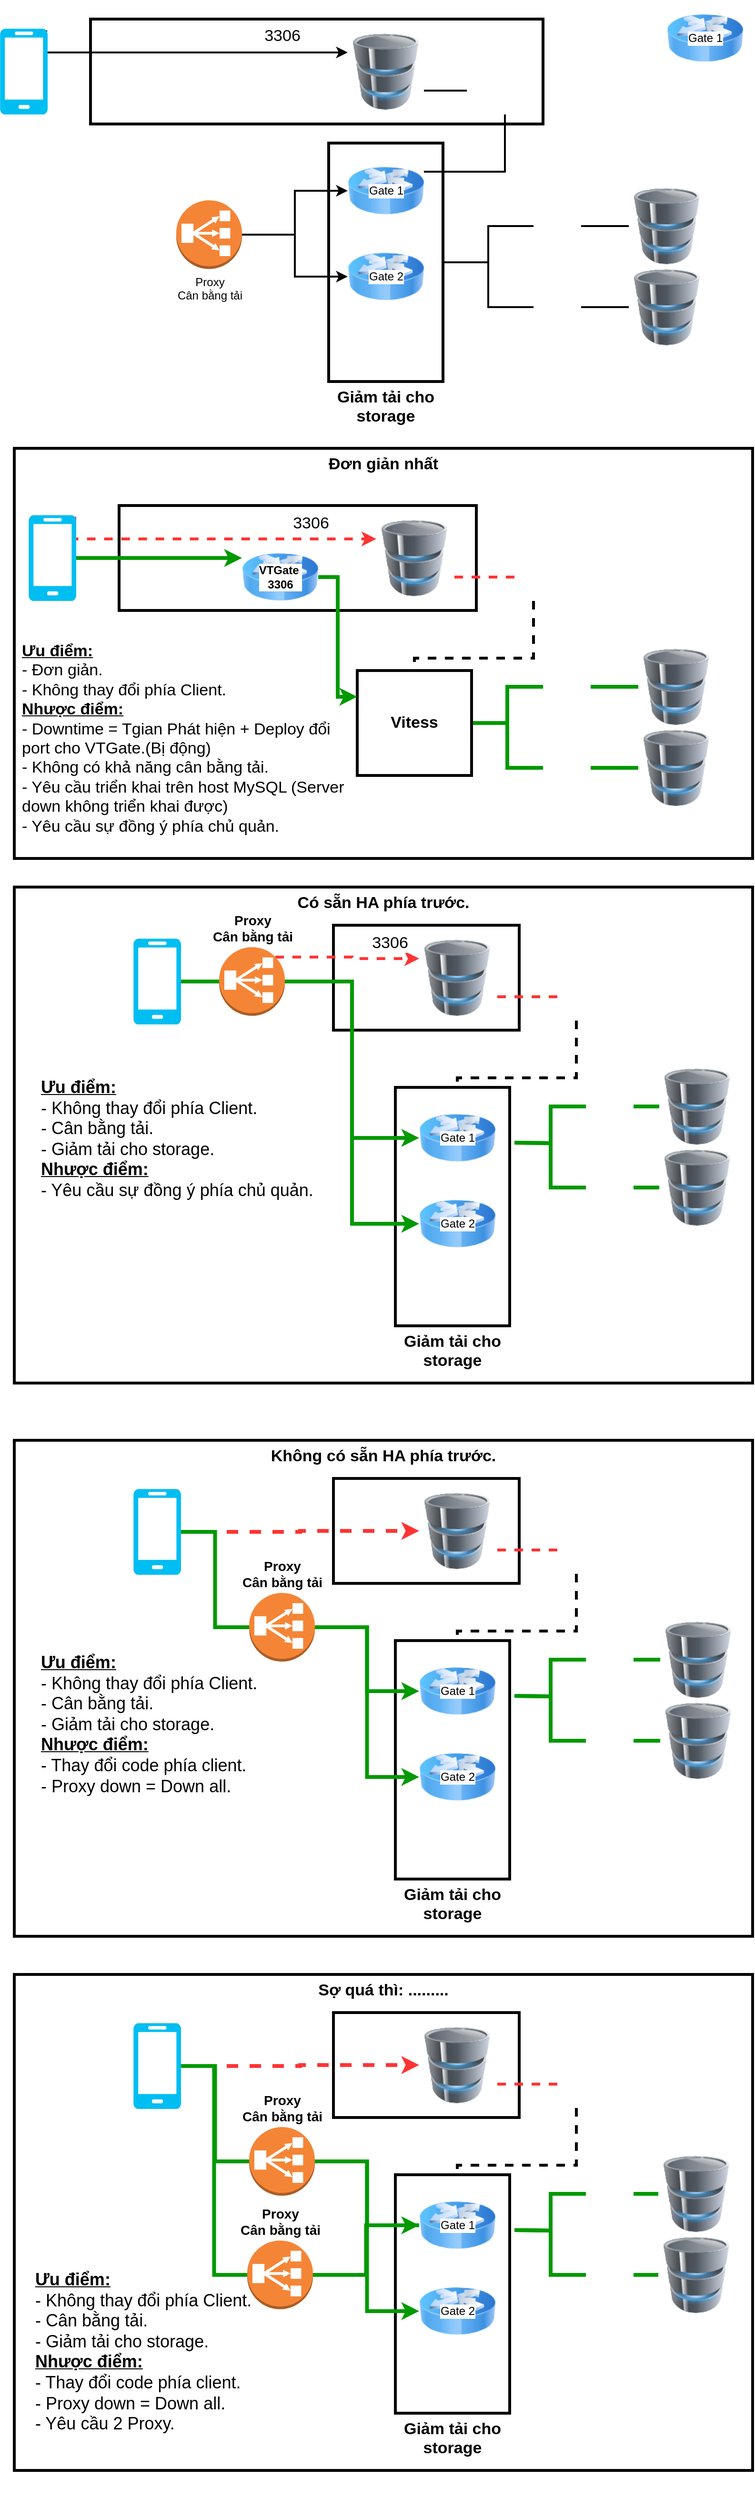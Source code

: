 <mxfile version="20.1.1" type="github">
  <diagram id="tpvBMUVeYkJdXAKDBtsC" name="Page-1">
    <mxGraphModel dx="2031" dy="1113" grid="1" gridSize="10" guides="1" tooltips="1" connect="1" arrows="1" fold="1" page="1" pageScale="1" pageWidth="850" pageHeight="1100" math="0" shadow="0">
      <root>
        <mxCell id="0" />
        <mxCell id="1" parent="0" />
        <mxCell id="9N-q147ZUJoEI5QJqwTF-1" value="&lt;b&gt;Có sẵn HA phía trước.&lt;/b&gt;" style="rounded=0;whiteSpace=wrap;html=1;fontSize=17;strokeWidth=3;verticalAlign=top;labelPosition=center;verticalLabelPosition=middle;align=center;" vertex="1" parent="1">
          <mxGeometry x="45" y="940" width="775" height="520" as="geometry" />
        </mxCell>
        <mxCell id="9N-q147ZUJoEI5QJqwTF-2" value="&lt;b&gt;&lt;font style=&quot;font-size: 17px;&quot;&gt;Giảm tải cho storage&lt;/font&gt;&lt;/b&gt;" style="rounded=0;whiteSpace=wrap;html=1;strokeWidth=3;labelPosition=center;verticalLabelPosition=bottom;align=center;verticalAlign=top;" vertex="1" parent="1">
          <mxGeometry x="445" y="1150" width="120" height="250" as="geometry" />
        </mxCell>
        <mxCell id="9N-q147ZUJoEI5QJqwTF-3" value="" style="rounded=0;whiteSpace=wrap;html=1;fontSize=17;strokeWidth=3;" vertex="1" parent="1">
          <mxGeometry x="125" y="30" width="475" height="110" as="geometry" />
        </mxCell>
        <mxCell id="9N-q147ZUJoEI5QJqwTF-4" style="edgeStyle=orthogonalEdgeStyle;rounded=0;orthogonalLoop=1;jettySize=auto;html=1;entryX=0;entryY=0.5;entryDx=0;entryDy=0;fontSize=17;endArrow=none;endFill=0;strokeWidth=2;" edge="1" parent="1" source="9N-q147ZUJoEI5QJqwTF-6" target="9N-q147ZUJoEI5QJqwTF-23">
          <mxGeometry relative="1" as="geometry" />
        </mxCell>
        <mxCell id="9N-q147ZUJoEI5QJqwTF-5" style="edgeStyle=orthogonalEdgeStyle;rounded=0;orthogonalLoop=1;jettySize=auto;html=1;entryX=0;entryY=0.5;entryDx=0;entryDy=0;fontSize=17;endArrow=none;endFill=0;strokeWidth=2;" edge="1" parent="1" source="9N-q147ZUJoEI5QJqwTF-6" target="9N-q147ZUJoEI5QJqwTF-26">
          <mxGeometry relative="1" as="geometry" />
        </mxCell>
        <mxCell id="9N-q147ZUJoEI5QJqwTF-6" value="&lt;b&gt;&lt;font style=&quot;font-size: 17px;&quot;&gt;Giảm tải cho storage&lt;/font&gt;&lt;/b&gt;" style="rounded=0;whiteSpace=wrap;html=1;strokeWidth=3;labelPosition=center;verticalLabelPosition=bottom;align=center;verticalAlign=top;" vertex="1" parent="1">
          <mxGeometry x="375" y="160" width="120" height="250" as="geometry" />
        </mxCell>
        <mxCell id="9N-q147ZUJoEI5QJqwTF-7" style="edgeStyle=orthogonalEdgeStyle;rounded=0;orthogonalLoop=1;jettySize=auto;html=1;entryX=0;entryY=0.25;entryDx=0;entryDy=0;fontSize=17;strokeWidth=2;exitX=0.97;exitY=0.02;exitDx=0;exitDy=0;exitPerimeter=0;" edge="1" parent="1" source="9N-q147ZUJoEI5QJqwTF-9" target="9N-q147ZUJoEI5QJqwTF-12">
          <mxGeometry relative="1" as="geometry">
            <Array as="points">
              <mxPoint x="79" y="65" />
            </Array>
          </mxGeometry>
        </mxCell>
        <mxCell id="9N-q147ZUJoEI5QJqwTF-8" value="3306" style="edgeLabel;html=1;align=center;verticalAlign=bottom;resizable=0;points=[];fontSize=17;" vertex="1" connectable="0" parent="9N-q147ZUJoEI5QJqwTF-7">
          <mxGeometry x="0.594" y="5" relative="1" as="geometry">
            <mxPoint as="offset" />
          </mxGeometry>
        </mxCell>
        <mxCell id="9N-q147ZUJoEI5QJqwTF-9" value="" style="verticalLabelPosition=bottom;html=1;verticalAlign=top;align=center;strokeColor=none;fillColor=#00BEF2;shape=mxgraph.azure.mobile;pointerEvents=1;" vertex="1" parent="1">
          <mxGeometry x="30" y="40" width="50" height="90" as="geometry" />
        </mxCell>
        <mxCell id="9N-q147ZUJoEI5QJqwTF-10" value="Gate 1" style="image;html=1;image=img/lib/clip_art/networking/Router_Icon_128x128.png;verticalAlign=middle;fontSize=12;labelPosition=center;verticalLabelPosition=middle;align=center;" vertex="1" parent="1">
          <mxGeometry x="395" y="170" width="80" height="80" as="geometry" />
        </mxCell>
        <mxCell id="9N-q147ZUJoEI5QJqwTF-11" value="Gate 2" style="image;html=1;image=img/lib/clip_art/networking/Router_Icon_128x128.png;labelPosition=center;verticalLabelPosition=middle;align=center;verticalAlign=middle;" vertex="1" parent="1">
          <mxGeometry x="395" y="260" width="80" height="80" as="geometry" />
        </mxCell>
        <mxCell id="9N-q147ZUJoEI5QJqwTF-12" value="" style="image;html=1;image=img/lib/clip_art/computers/Database_128x128.png;strokeWidth=3;" vertex="1" parent="1">
          <mxGeometry x="395" y="45" width="80" height="80" as="geometry" />
        </mxCell>
        <mxCell id="9N-q147ZUJoEI5QJqwTF-13" value="" style="shape=image;html=1;verticalAlign=top;verticalLabelPosition=bottom;labelBackgroundColor=#ffffff;imageAspect=0;aspect=fixed;image=https://cdn3.iconfinder.com/data/icons/arrows-397/48/arrow_infinity-128.png;strokeWidth=3;" vertex="1" parent="1">
          <mxGeometry x="405" y="340" width="60" height="60" as="geometry" />
        </mxCell>
        <mxCell id="9N-q147ZUJoEI5QJqwTF-14" style="edgeStyle=orthogonalEdgeStyle;rounded=0;orthogonalLoop=1;jettySize=auto;html=1;entryX=0;entryY=0.5;entryDx=0;entryDy=0;fontSize=17;strokeWidth=2;" edge="1" parent="1" source="9N-q147ZUJoEI5QJqwTF-16" target="9N-q147ZUJoEI5QJqwTF-10">
          <mxGeometry relative="1" as="geometry" />
        </mxCell>
        <mxCell id="9N-q147ZUJoEI5QJqwTF-15" style="edgeStyle=orthogonalEdgeStyle;rounded=0;orthogonalLoop=1;jettySize=auto;html=1;entryX=0;entryY=0.5;entryDx=0;entryDy=0;fontSize=17;strokeWidth=2;" edge="1" parent="1" source="9N-q147ZUJoEI5QJqwTF-16" target="9N-q147ZUJoEI5QJqwTF-11">
          <mxGeometry relative="1" as="geometry" />
        </mxCell>
        <mxCell id="9N-q147ZUJoEI5QJqwTF-16" value="Proxy &lt;br&gt;Cân bằng tải" style="outlineConnect=0;dashed=0;verticalLabelPosition=bottom;verticalAlign=top;align=center;html=1;shape=mxgraph.aws3.classic_load_balancer;fillColor=#F58536;gradientColor=none;strokeWidth=3;" vertex="1" parent="1">
          <mxGeometry x="215" y="220" width="69" height="72" as="geometry" />
        </mxCell>
        <mxCell id="9N-q147ZUJoEI5QJqwTF-17" style="edgeStyle=orthogonalEdgeStyle;rounded=0;orthogonalLoop=1;jettySize=auto;html=1;entryX=1;entryY=0.75;entryDx=0;entryDy=0;fontSize=17;endArrow=none;endFill=0;strokeWidth=2;" edge="1" parent="1" source="9N-q147ZUJoEI5QJqwTF-19" target="9N-q147ZUJoEI5QJqwTF-12">
          <mxGeometry relative="1" as="geometry" />
        </mxCell>
        <mxCell id="9N-q147ZUJoEI5QJqwTF-18" style="edgeStyle=orthogonalEdgeStyle;rounded=0;orthogonalLoop=1;jettySize=auto;html=1;entryX=1;entryY=0.25;entryDx=0;entryDy=0;fontSize=17;endArrow=none;endFill=0;strokeWidth=2;" edge="1" parent="1" source="9N-q147ZUJoEI5QJqwTF-19" target="9N-q147ZUJoEI5QJqwTF-10">
          <mxGeometry relative="1" as="geometry">
            <Array as="points">
              <mxPoint x="560" y="190" />
            </Array>
          </mxGeometry>
        </mxCell>
        <mxCell id="9N-q147ZUJoEI5QJqwTF-19" value="" style="shape=image;html=1;verticalAlign=top;verticalLabelPosition=bottom;labelBackgroundColor=#ffffff;imageAspect=0;aspect=fixed;image=https://cdn4.iconfinder.com/data/icons/medic-two-tone/32/Pill_2-128.png;fontSize=17;strokeWidth=3;" vertex="1" parent="1">
          <mxGeometry x="520" y="80" width="50" height="50" as="geometry" />
        </mxCell>
        <mxCell id="9N-q147ZUJoEI5QJqwTF-20" value="Gate 1" style="image;html=1;image=img/lib/clip_art/networking/Router_Icon_128x128.png;verticalAlign=middle;fontSize=12;labelPosition=center;verticalLabelPosition=middle;align=center;" vertex="1" parent="1">
          <mxGeometry x="730" y="10" width="80" height="80" as="geometry" />
        </mxCell>
        <mxCell id="9N-q147ZUJoEI5QJqwTF-21" value="" style="image;html=1;image=img/lib/clip_art/computers/Database_128x128.png;strokeWidth=3;" vertex="1" parent="1">
          <mxGeometry x="690" y="207" width="80" height="80" as="geometry" />
        </mxCell>
        <mxCell id="9N-q147ZUJoEI5QJqwTF-22" style="edgeStyle=orthogonalEdgeStyle;rounded=0;orthogonalLoop=1;jettySize=auto;html=1;entryX=0;entryY=0.5;entryDx=0;entryDy=0;fontSize=17;endArrow=none;endFill=0;strokeWidth=2;" edge="1" parent="1" source="9N-q147ZUJoEI5QJqwTF-23" target="9N-q147ZUJoEI5QJqwTF-21">
          <mxGeometry relative="1" as="geometry" />
        </mxCell>
        <mxCell id="9N-q147ZUJoEI5QJqwTF-23" value="" style="shape=image;html=1;verticalAlign=top;verticalLabelPosition=bottom;labelBackgroundColor=#ffffff;imageAspect=0;aspect=fixed;image=https://cdn4.iconfinder.com/data/icons/medic-two-tone/32/Pill_2-128.png;fontSize=17;strokeWidth=3;" vertex="1" parent="1">
          <mxGeometry x="590" y="222" width="50" height="50" as="geometry" />
        </mxCell>
        <mxCell id="9N-q147ZUJoEI5QJqwTF-24" value="" style="image;html=1;image=img/lib/clip_art/computers/Database_128x128.png;strokeWidth=3;" vertex="1" parent="1">
          <mxGeometry x="690" y="292" width="80" height="80" as="geometry" />
        </mxCell>
        <mxCell id="9N-q147ZUJoEI5QJqwTF-25" style="edgeStyle=orthogonalEdgeStyle;rounded=0;orthogonalLoop=1;jettySize=auto;html=1;entryX=0;entryY=0.5;entryDx=0;entryDy=0;fontSize=17;endArrow=none;endFill=0;strokeWidth=2;" edge="1" parent="1" source="9N-q147ZUJoEI5QJqwTF-26" target="9N-q147ZUJoEI5QJqwTF-24">
          <mxGeometry relative="1" as="geometry" />
        </mxCell>
        <mxCell id="9N-q147ZUJoEI5QJqwTF-26" value="" style="shape=image;html=1;verticalAlign=top;verticalLabelPosition=bottom;labelBackgroundColor=#ffffff;imageAspect=0;aspect=fixed;image=https://cdn4.iconfinder.com/data/icons/medic-two-tone/32/Pill_2-128.png;fontSize=17;strokeWidth=3;" vertex="1" parent="1">
          <mxGeometry x="590" y="307" width="50" height="50" as="geometry" />
        </mxCell>
        <mxCell id="9N-q147ZUJoEI5QJqwTF-27" value="&lt;b&gt;Đơn giản nhất&lt;/b&gt;" style="rounded=0;whiteSpace=wrap;html=1;fontSize=17;strokeWidth=3;verticalAlign=top;labelPosition=center;verticalLabelPosition=middle;align=center;" vertex="1" parent="1">
          <mxGeometry x="45" y="480" width="775" height="430" as="geometry" />
        </mxCell>
        <mxCell id="9N-q147ZUJoEI5QJqwTF-28" value="" style="rounded=0;whiteSpace=wrap;html=1;fontSize=17;strokeWidth=3;" vertex="1" parent="1">
          <mxGeometry x="155" y="540" width="375" height="110" as="geometry" />
        </mxCell>
        <mxCell id="9N-q147ZUJoEI5QJqwTF-29" style="edgeStyle=orthogonalEdgeStyle;rounded=0;orthogonalLoop=1;jettySize=auto;html=1;entryX=0;entryY=0.5;entryDx=0;entryDy=0;fontSize=17;endArrow=none;endFill=0;strokeWidth=4;strokeColor=#009900;" edge="1" parent="1" source="9N-q147ZUJoEI5QJqwTF-31" target="9N-q147ZUJoEI5QJqwTF-44">
          <mxGeometry relative="1" as="geometry" />
        </mxCell>
        <mxCell id="9N-q147ZUJoEI5QJqwTF-30" style="edgeStyle=orthogonalEdgeStyle;rounded=0;orthogonalLoop=1;jettySize=auto;html=1;entryX=0;entryY=0.5;entryDx=0;entryDy=0;fontSize=17;endArrow=none;endFill=0;strokeWidth=4;strokeColor=#009900;" edge="1" parent="1" source="9N-q147ZUJoEI5QJqwTF-31" target="9N-q147ZUJoEI5QJqwTF-47">
          <mxGeometry relative="1" as="geometry" />
        </mxCell>
        <mxCell id="9N-q147ZUJoEI5QJqwTF-31" value="&lt;b&gt;&lt;font style=&quot;font-size: 17px;&quot;&gt;Vitess&lt;/font&gt;&lt;/b&gt;" style="rounded=0;whiteSpace=wrap;html=1;strokeWidth=3;labelPosition=center;verticalLabelPosition=middle;align=center;verticalAlign=middle;" vertex="1" parent="1">
          <mxGeometry x="405" y="713" width="120" height="110" as="geometry" />
        </mxCell>
        <mxCell id="9N-q147ZUJoEI5QJqwTF-32" style="edgeStyle=orthogonalEdgeStyle;rounded=0;orthogonalLoop=1;jettySize=auto;html=1;entryX=0;entryY=0.25;entryDx=0;entryDy=0;fontSize=17;strokeWidth=3;exitX=0.97;exitY=0.02;exitDx=0;exitDy=0;exitPerimeter=0;strokeColor=#FF3333;dashed=1;" edge="1" parent="1" source="9N-q147ZUJoEI5QJqwTF-35" target="9N-q147ZUJoEI5QJqwTF-36">
          <mxGeometry relative="1" as="geometry">
            <Array as="points">
              <mxPoint x="109" y="575" />
            </Array>
          </mxGeometry>
        </mxCell>
        <mxCell id="9N-q147ZUJoEI5QJqwTF-33" value="3306" style="edgeLabel;html=1;align=center;verticalAlign=bottom;resizable=0;points=[];fontSize=17;" vertex="1" connectable="0" parent="9N-q147ZUJoEI5QJqwTF-32">
          <mxGeometry x="0.594" y="5" relative="1" as="geometry">
            <mxPoint as="offset" />
          </mxGeometry>
        </mxCell>
        <mxCell id="9N-q147ZUJoEI5QJqwTF-34" style="edgeStyle=orthogonalEdgeStyle;rounded=0;orthogonalLoop=1;jettySize=auto;html=1;entryX=0;entryY=0.25;entryDx=0;entryDy=0;fontSize=17;fontColor=#000000;endArrow=classic;endFill=1;strokeColor=#009900;strokeWidth=4;" edge="1" parent="1" source="9N-q147ZUJoEI5QJqwTF-35" target="9N-q147ZUJoEI5QJqwTF-41">
          <mxGeometry relative="1" as="geometry" />
        </mxCell>
        <mxCell id="9N-q147ZUJoEI5QJqwTF-35" value="" style="verticalLabelPosition=bottom;html=1;verticalAlign=top;align=center;strokeColor=none;fillColor=#00BEF2;shape=mxgraph.azure.mobile;pointerEvents=1;" vertex="1" parent="1">
          <mxGeometry x="60" y="550" width="50" height="90" as="geometry" />
        </mxCell>
        <mxCell id="9N-q147ZUJoEI5QJqwTF-36" value="" style="image;html=1;image=img/lib/clip_art/computers/Database_128x128.png;strokeWidth=3;" vertex="1" parent="1">
          <mxGeometry x="425" y="555" width="80" height="80" as="geometry" />
        </mxCell>
        <mxCell id="9N-q147ZUJoEI5QJqwTF-37" style="edgeStyle=orthogonalEdgeStyle;rounded=0;orthogonalLoop=1;jettySize=auto;html=1;entryX=1;entryY=0.75;entryDx=0;entryDy=0;fontSize=17;endArrow=none;endFill=0;strokeWidth=3;strokeColor=#FF3333;dashed=1;" edge="1" parent="1" source="9N-q147ZUJoEI5QJqwTF-39" target="9N-q147ZUJoEI5QJqwTF-36">
          <mxGeometry relative="1" as="geometry" />
        </mxCell>
        <mxCell id="9N-q147ZUJoEI5QJqwTF-38" style="edgeStyle=orthogonalEdgeStyle;rounded=0;orthogonalLoop=1;jettySize=auto;html=1;entryX=0.5;entryY=0;entryDx=0;entryDy=0;fontSize=17;endArrow=none;endFill=0;strokeWidth=3;dashed=1;" edge="1" parent="1" source="9N-q147ZUJoEI5QJqwTF-39" target="9N-q147ZUJoEI5QJqwTF-31">
          <mxGeometry relative="1" as="geometry">
            <Array as="points">
              <mxPoint x="590" y="700" />
              <mxPoint x="465" y="700" />
            </Array>
            <mxPoint x="505" y="700" as="targetPoint" />
          </mxGeometry>
        </mxCell>
        <mxCell id="9N-q147ZUJoEI5QJqwTF-39" value="" style="shape=image;html=1;verticalAlign=top;verticalLabelPosition=bottom;labelBackgroundColor=#ffffff;imageAspect=0;aspect=fixed;image=https://cdn4.iconfinder.com/data/icons/medic-two-tone/32/Pill_2-128.png;fontSize=17;strokeWidth=3;" vertex="1" parent="1">
          <mxGeometry x="570" y="590" width="50" height="50" as="geometry" />
        </mxCell>
        <mxCell id="9N-q147ZUJoEI5QJqwTF-40" style="edgeStyle=orthogonalEdgeStyle;rounded=0;orthogonalLoop=1;jettySize=auto;html=1;entryX=0;entryY=0.25;entryDx=0;entryDy=0;fontSize=17;endArrow=classic;endFill=1;strokeColor=#009900;strokeWidth=4;fontColor=#000000;" edge="1" parent="1" source="9N-q147ZUJoEI5QJqwTF-41" target="9N-q147ZUJoEI5QJqwTF-31">
          <mxGeometry relative="1" as="geometry" />
        </mxCell>
        <mxCell id="9N-q147ZUJoEI5QJqwTF-41" value="VTGate&amp;nbsp;&lt;br&gt;3306" style="image;html=1;image=img/lib/clip_art/networking/Router_Icon_128x128.png;verticalAlign=middle;fontSize=12;labelPosition=center;verticalLabelPosition=middle;align=center;fontStyle=1" vertex="1" parent="1">
          <mxGeometry x="284" y="575" width="80" height="80" as="geometry" />
        </mxCell>
        <mxCell id="9N-q147ZUJoEI5QJqwTF-42" value="" style="image;html=1;image=img/lib/clip_art/computers/Database_128x128.png;strokeWidth=3;" vertex="1" parent="1">
          <mxGeometry x="700" y="690" width="80" height="80" as="geometry" />
        </mxCell>
        <mxCell id="9N-q147ZUJoEI5QJqwTF-43" style="edgeStyle=orthogonalEdgeStyle;rounded=0;orthogonalLoop=1;jettySize=auto;html=1;entryX=0;entryY=0.5;entryDx=0;entryDy=0;fontSize=17;endArrow=none;endFill=0;strokeWidth=4;strokeColor=#009900;" edge="1" parent="1" source="9N-q147ZUJoEI5QJqwTF-44" target="9N-q147ZUJoEI5QJqwTF-42">
          <mxGeometry relative="1" as="geometry" />
        </mxCell>
        <mxCell id="9N-q147ZUJoEI5QJqwTF-44" value="" style="shape=image;html=1;verticalAlign=top;verticalLabelPosition=bottom;labelBackgroundColor=#ffffff;imageAspect=0;aspect=fixed;image=https://cdn4.iconfinder.com/data/icons/medic-two-tone/32/Pill_2-128.png;fontSize=17;strokeWidth=3;" vertex="1" parent="1">
          <mxGeometry x="600" y="705" width="50" height="50" as="geometry" />
        </mxCell>
        <mxCell id="9N-q147ZUJoEI5QJqwTF-45" value="" style="image;html=1;image=img/lib/clip_art/computers/Database_128x128.png;strokeWidth=3;" vertex="1" parent="1">
          <mxGeometry x="700" y="775" width="80" height="80" as="geometry" />
        </mxCell>
        <mxCell id="9N-q147ZUJoEI5QJqwTF-46" style="edgeStyle=orthogonalEdgeStyle;rounded=0;orthogonalLoop=1;jettySize=auto;html=1;entryX=0;entryY=0.5;entryDx=0;entryDy=0;fontSize=17;endArrow=none;endFill=0;strokeWidth=4;strokeColor=#009900;" edge="1" parent="1" source="9N-q147ZUJoEI5QJqwTF-47" target="9N-q147ZUJoEI5QJqwTF-45">
          <mxGeometry relative="1" as="geometry" />
        </mxCell>
        <mxCell id="9N-q147ZUJoEI5QJqwTF-47" value="" style="shape=image;html=1;verticalAlign=top;verticalLabelPosition=bottom;labelBackgroundColor=#ffffff;imageAspect=0;aspect=fixed;image=https://cdn4.iconfinder.com/data/icons/medic-two-tone/32/Pill_2-128.png;fontSize=17;strokeWidth=3;" vertex="1" parent="1">
          <mxGeometry x="600" y="790" width="50" height="50" as="geometry" />
        </mxCell>
        <mxCell id="9N-q147ZUJoEI5QJqwTF-48" value="&lt;font style=&quot;font-size: 17px; line-height: 1;&quot;&gt;&lt;b style=&quot;font-size: 17px;&quot;&gt;&lt;u style=&quot;font-size: 17px;&quot;&gt;Ưu điểm:&lt;/u&gt;&lt;/b&gt;&lt;br style=&quot;font-size: 17px;&quot;&gt;- Đơn giản.&lt;br style=&quot;font-size: 17px;&quot;&gt;- Không thay đổi phía Client.&lt;br style=&quot;font-size: 17px;&quot;&gt;&lt;b style=&quot;font-size: 17px;&quot;&gt;&lt;u style=&quot;font-size: 17px;&quot;&gt;Nhược điểm:&lt;/u&gt;&lt;/b&gt;&lt;br style=&quot;font-size: 17px;&quot;&gt;- Downtime = Tgian Phát hiện + Deploy đổi port cho VTGate.(Bị động)&lt;br style=&quot;font-size: 17px;&quot;&gt;- Không có khả năng cân bằng tải.&lt;br style=&quot;font-size: 17px;&quot;&gt;- Yêu cầu triển khai trên host MySQL (Server down không triển khai được)&amp;nbsp;&lt;br style=&quot;font-size: 17px;&quot;&gt;- Yêu cầu sự đồng ý phía chủ quản.&lt;br style=&quot;font-size: 17px;&quot;&gt;&lt;/font&gt;" style="text;html=1;strokeColor=none;fillColor=none;align=left;verticalAlign=top;whiteSpace=wrap;rounded=0;fontSize=17;fontColor=#000000;labelPosition=center;verticalLabelPosition=middle;" vertex="1" parent="1">
          <mxGeometry x="51" y="676" width="349" height="220" as="geometry" />
        </mxCell>
        <mxCell id="9N-q147ZUJoEI5QJqwTF-49" value="" style="rounded=0;whiteSpace=wrap;html=1;fontSize=17;strokeWidth=3;" vertex="1" parent="1">
          <mxGeometry x="380" y="980" width="195" height="110" as="geometry" />
        </mxCell>
        <mxCell id="9N-q147ZUJoEI5QJqwTF-50" style="edgeStyle=orthogonalEdgeStyle;rounded=0;orthogonalLoop=1;jettySize=auto;html=1;entryX=0;entryY=0.5;entryDx=0;entryDy=0;fontSize=17;endArrow=none;endFill=0;strokeWidth=4;strokeColor=#009900;" edge="1" parent="1" target="9N-q147ZUJoEI5QJqwTF-61">
          <mxGeometry relative="1" as="geometry">
            <mxPoint x="570" y="1208.0" as="sourcePoint" />
          </mxGeometry>
        </mxCell>
        <mxCell id="9N-q147ZUJoEI5QJqwTF-51" style="edgeStyle=orthogonalEdgeStyle;rounded=0;orthogonalLoop=1;jettySize=auto;html=1;entryX=0;entryY=0.5;entryDx=0;entryDy=0;fontSize=17;endArrow=none;endFill=0;strokeWidth=4;strokeColor=#009900;" edge="1" parent="1" target="9N-q147ZUJoEI5QJqwTF-64">
          <mxGeometry relative="1" as="geometry">
            <mxPoint x="570" y="1208.0" as="sourcePoint" />
          </mxGeometry>
        </mxCell>
        <mxCell id="9N-q147ZUJoEI5QJqwTF-52" style="edgeStyle=orthogonalEdgeStyle;rounded=0;orthogonalLoop=1;jettySize=auto;html=1;entryX=0;entryY=0.25;entryDx=0;entryDy=0;fontSize=17;strokeWidth=3;exitX=0.855;exitY=0.145;exitDx=0;exitDy=0;exitPerimeter=0;strokeColor=#FF3333;dashed=1;" edge="1" parent="1" source="9N-q147ZUJoEI5QJqwTF-68" target="9N-q147ZUJoEI5QJqwTF-55">
          <mxGeometry relative="1" as="geometry" />
        </mxCell>
        <mxCell id="9N-q147ZUJoEI5QJqwTF-53" value="3306" style="edgeLabel;html=1;align=center;verticalAlign=bottom;resizable=0;points=[];fontSize=17;" vertex="1" connectable="0" parent="9N-q147ZUJoEI5QJqwTF-52">
          <mxGeometry x="0.594" y="5" relative="1" as="geometry">
            <mxPoint as="offset" />
          </mxGeometry>
        </mxCell>
        <mxCell id="9N-q147ZUJoEI5QJqwTF-54" value="" style="verticalLabelPosition=bottom;html=1;verticalAlign=top;align=center;strokeColor=none;fillColor=#00BEF2;shape=mxgraph.azure.mobile;pointerEvents=1;" vertex="1" parent="1">
          <mxGeometry x="170" y="994" width="50" height="90" as="geometry" />
        </mxCell>
        <mxCell id="9N-q147ZUJoEI5QJqwTF-55" value="" style="image;html=1;image=img/lib/clip_art/computers/Database_128x128.png;strokeWidth=3;" vertex="1" parent="1">
          <mxGeometry x="470" y="995" width="80" height="80" as="geometry" />
        </mxCell>
        <mxCell id="9N-q147ZUJoEI5QJqwTF-56" style="edgeStyle=orthogonalEdgeStyle;rounded=0;orthogonalLoop=1;jettySize=auto;html=1;entryX=1;entryY=0.75;entryDx=0;entryDy=0;fontSize=17;endArrow=none;endFill=0;strokeWidth=3;strokeColor=#FF3333;dashed=1;" edge="1" parent="1" source="9N-q147ZUJoEI5QJqwTF-58" target="9N-q147ZUJoEI5QJqwTF-55">
          <mxGeometry relative="1" as="geometry" />
        </mxCell>
        <mxCell id="9N-q147ZUJoEI5QJqwTF-57" style="edgeStyle=orthogonalEdgeStyle;rounded=0;orthogonalLoop=1;jettySize=auto;html=1;entryX=0.5;entryY=0;entryDx=0;entryDy=0;fontSize=17;endArrow=none;endFill=0;strokeWidth=3;dashed=1;" edge="1" parent="1" source="9N-q147ZUJoEI5QJqwTF-58">
          <mxGeometry relative="1" as="geometry">
            <Array as="points">
              <mxPoint x="635" y="1140" />
              <mxPoint x="510" y="1140" />
            </Array>
            <mxPoint x="510" y="1153" as="targetPoint" />
          </mxGeometry>
        </mxCell>
        <mxCell id="9N-q147ZUJoEI5QJqwTF-58" value="" style="shape=image;html=1;verticalAlign=top;verticalLabelPosition=bottom;labelBackgroundColor=#ffffff;imageAspect=0;aspect=fixed;image=https://cdn4.iconfinder.com/data/icons/medic-two-tone/32/Pill_2-128.png;fontSize=17;strokeWidth=3;" vertex="1" parent="1">
          <mxGeometry x="615" y="1030" width="50" height="50" as="geometry" />
        </mxCell>
        <mxCell id="9N-q147ZUJoEI5QJqwTF-59" value="" style="image;html=1;image=img/lib/clip_art/computers/Database_128x128.png;strokeWidth=3;" vertex="1" parent="1">
          <mxGeometry x="722" y="1130" width="80" height="80" as="geometry" />
        </mxCell>
        <mxCell id="9N-q147ZUJoEI5QJqwTF-60" style="edgeStyle=orthogonalEdgeStyle;rounded=0;orthogonalLoop=1;jettySize=auto;html=1;entryX=0;entryY=0.5;entryDx=0;entryDy=0;fontSize=17;endArrow=none;endFill=0;strokeWidth=4;strokeColor=#009900;" edge="1" parent="1" source="9N-q147ZUJoEI5QJqwTF-61" target="9N-q147ZUJoEI5QJqwTF-59">
          <mxGeometry relative="1" as="geometry" />
        </mxCell>
        <mxCell id="9N-q147ZUJoEI5QJqwTF-61" value="" style="shape=image;html=1;verticalAlign=top;verticalLabelPosition=bottom;labelBackgroundColor=#ffffff;imageAspect=0;aspect=fixed;image=https://cdn4.iconfinder.com/data/icons/medic-two-tone/32/Pill_2-128.png;fontSize=17;strokeWidth=3;" vertex="1" parent="1">
          <mxGeometry x="645" y="1145" width="50" height="50" as="geometry" />
        </mxCell>
        <mxCell id="9N-q147ZUJoEI5QJqwTF-62" value="" style="image;html=1;image=img/lib/clip_art/computers/Database_128x128.png;strokeWidth=3;" vertex="1" parent="1">
          <mxGeometry x="722" y="1215" width="80" height="80" as="geometry" />
        </mxCell>
        <mxCell id="9N-q147ZUJoEI5QJqwTF-63" style="edgeStyle=orthogonalEdgeStyle;rounded=0;orthogonalLoop=1;jettySize=auto;html=1;entryX=0;entryY=0.5;entryDx=0;entryDy=0;fontSize=17;endArrow=none;endFill=0;strokeWidth=4;strokeColor=#009900;" edge="1" parent="1" source="9N-q147ZUJoEI5QJqwTF-64" target="9N-q147ZUJoEI5QJqwTF-62">
          <mxGeometry relative="1" as="geometry" />
        </mxCell>
        <mxCell id="9N-q147ZUJoEI5QJqwTF-64" value="" style="shape=image;html=1;verticalAlign=top;verticalLabelPosition=bottom;labelBackgroundColor=#ffffff;imageAspect=0;aspect=fixed;image=https://cdn4.iconfinder.com/data/icons/medic-two-tone/32/Pill_2-128.png;fontSize=17;strokeWidth=3;" vertex="1" parent="1">
          <mxGeometry x="645" y="1230" width="50" height="50" as="geometry" />
        </mxCell>
        <mxCell id="9N-q147ZUJoEI5QJqwTF-65" value="&lt;font style=&quot;font-size: 18px; line-height: 1;&quot;&gt;&lt;b style=&quot;font-size: 18px;&quot;&gt;&lt;u style=&quot;font-size: 18px;&quot;&gt;Ưu điểm:&lt;/u&gt;&lt;/b&gt;&lt;br style=&quot;font-size: 18px;&quot;&gt;- Không thay đổi phía Client.&lt;br style=&quot;font-size: 18px;&quot;&gt;- Cân bằng tải.&lt;br style=&quot;font-size: 18px;&quot;&gt;- Giảm tải cho storage.&lt;br style=&quot;font-size: 18px;&quot;&gt;&lt;b style=&quot;font-size: 18px;&quot;&gt;&lt;u style=&quot;font-size: 18px;&quot;&gt;Nhược điểm:&lt;/u&gt;&lt;/b&gt;&lt;br style=&quot;font-size: 18px;&quot;&gt;- Yêu cầu sự đồng ý phía chủ quản.&lt;br style=&quot;font-size: 18px;&quot;&gt;&lt;/font&gt;" style="text;html=1;strokeColor=none;fillColor=none;align=left;verticalAlign=top;whiteSpace=wrap;rounded=0;fontSize=18;fontColor=#000000;labelPosition=center;verticalLabelPosition=middle;" vertex="1" parent="1">
          <mxGeometry x="70.5" y="1133" width="310" height="247" as="geometry" />
        </mxCell>
        <mxCell id="9N-q147ZUJoEI5QJqwTF-66" style="edgeStyle=orthogonalEdgeStyle;rounded=0;orthogonalLoop=1;jettySize=auto;html=1;entryX=0;entryY=0.5;entryDx=0;entryDy=0;fontSize=14;fontColor=#000000;endArrow=classic;endFill=1;strokeColor=#009900;strokeWidth=4;" edge="1" parent="1" source="9N-q147ZUJoEI5QJqwTF-68" target="9N-q147ZUJoEI5QJqwTF-71">
          <mxGeometry relative="1" as="geometry" />
        </mxCell>
        <mxCell id="9N-q147ZUJoEI5QJqwTF-67" style="edgeStyle=orthogonalEdgeStyle;rounded=0;orthogonalLoop=1;jettySize=auto;html=1;entryX=0;entryY=0.5;entryDx=0;entryDy=0;fontSize=14;fontColor=#000000;endArrow=classic;endFill=1;strokeColor=#009900;strokeWidth=4;" edge="1" parent="1" source="9N-q147ZUJoEI5QJqwTF-68" target="9N-q147ZUJoEI5QJqwTF-70">
          <mxGeometry relative="1" as="geometry" />
        </mxCell>
        <mxCell id="9N-q147ZUJoEI5QJqwTF-68" value="&lt;b style=&quot;font-size: 14px;&quot;&gt;Proxy &lt;br&gt;Cân bằng tải&lt;/b&gt;" style="outlineConnect=0;dashed=0;verticalLabelPosition=top;verticalAlign=bottom;align=center;html=1;shape=mxgraph.aws3.classic_load_balancer;fillColor=#F58536;gradientColor=none;strokeWidth=3;labelPosition=center;" vertex="1" parent="1">
          <mxGeometry x="260" y="1003" width="69" height="72" as="geometry" />
        </mxCell>
        <mxCell id="9N-q147ZUJoEI5QJqwTF-69" value="" style="edgeStyle=orthogonalEdgeStyle;rounded=0;orthogonalLoop=1;jettySize=auto;html=1;entryX=0;entryY=0.5;entryDx=0;entryDy=0;fontSize=17;fontColor=#000000;endArrow=none;endFill=1;strokeColor=#009900;strokeWidth=4;entryPerimeter=0;" edge="1" parent="1" source="9N-q147ZUJoEI5QJqwTF-54" target="9N-q147ZUJoEI5QJqwTF-68">
          <mxGeometry relative="1" as="geometry">
            <mxPoint x="155" y="1035.0" as="sourcePoint" />
            <mxPoint x="325" y="1165" as="targetPoint" />
          </mxGeometry>
        </mxCell>
        <mxCell id="9N-q147ZUJoEI5QJqwTF-70" value="Gate 1" style="image;html=1;image=img/lib/clip_art/networking/Router_Icon_128x128.png;verticalAlign=middle;fontSize=12;labelPosition=center;verticalLabelPosition=middle;align=center;" vertex="1" parent="1">
          <mxGeometry x="470" y="1163" width="80" height="80" as="geometry" />
        </mxCell>
        <mxCell id="9N-q147ZUJoEI5QJqwTF-71" value="Gate 2" style="image;html=1;image=img/lib/clip_art/networking/Router_Icon_128x128.png;labelPosition=center;verticalLabelPosition=middle;align=center;verticalAlign=middle;" vertex="1" parent="1">
          <mxGeometry x="470" y="1253" width="80" height="80" as="geometry" />
        </mxCell>
        <mxCell id="9N-q147ZUJoEI5QJqwTF-72" value="" style="shape=image;html=1;verticalAlign=top;verticalLabelPosition=bottom;labelBackgroundColor=#ffffff;imageAspect=0;aspect=fixed;image=https://cdn3.iconfinder.com/data/icons/arrows-397/48/arrow_infinity-128.png;strokeWidth=3;" vertex="1" parent="1">
          <mxGeometry x="480" y="1333" width="60" height="60" as="geometry" />
        </mxCell>
        <mxCell id="9N-q147ZUJoEI5QJqwTF-73" value="&lt;b&gt;Không có sẵn HA phía trước.&lt;/b&gt;" style="rounded=0;whiteSpace=wrap;html=1;fontSize=17;strokeWidth=3;verticalAlign=top;labelPosition=center;verticalLabelPosition=middle;align=center;" vertex="1" parent="1">
          <mxGeometry x="45" y="1520" width="775" height="520" as="geometry" />
        </mxCell>
        <mxCell id="9N-q147ZUJoEI5QJqwTF-74" value="&lt;b&gt;&lt;font style=&quot;font-size: 17px;&quot;&gt;Giảm tải cho storage&lt;/font&gt;&lt;/b&gt;" style="rounded=0;whiteSpace=wrap;html=1;strokeWidth=3;labelPosition=center;verticalLabelPosition=bottom;align=center;verticalAlign=top;" vertex="1" parent="1">
          <mxGeometry x="445" y="1730" width="120" height="250" as="geometry" />
        </mxCell>
        <mxCell id="9N-q147ZUJoEI5QJqwTF-75" value="" style="rounded=0;whiteSpace=wrap;html=1;fontSize=17;strokeWidth=3;" vertex="1" parent="1">
          <mxGeometry x="380" y="1560" width="195" height="110" as="geometry" />
        </mxCell>
        <mxCell id="9N-q147ZUJoEI5QJqwTF-76" style="edgeStyle=orthogonalEdgeStyle;rounded=0;orthogonalLoop=1;jettySize=auto;html=1;entryX=0;entryY=0.5;entryDx=0;entryDy=0;fontSize=17;endArrow=none;endFill=0;strokeWidth=4;strokeColor=#009900;" edge="1" parent="1" target="9N-q147ZUJoEI5QJqwTF-86">
          <mxGeometry relative="1" as="geometry">
            <mxPoint x="570" y="1788.0" as="sourcePoint" />
          </mxGeometry>
        </mxCell>
        <mxCell id="9N-q147ZUJoEI5QJqwTF-77" style="edgeStyle=orthogonalEdgeStyle;rounded=0;orthogonalLoop=1;jettySize=auto;html=1;entryX=0;entryY=0.5;entryDx=0;entryDy=0;fontSize=17;endArrow=none;endFill=0;strokeWidth=4;strokeColor=#009900;" edge="1" parent="1" target="9N-q147ZUJoEI5QJqwTF-89">
          <mxGeometry relative="1" as="geometry">
            <mxPoint x="570" y="1788.0" as="sourcePoint" />
          </mxGeometry>
        </mxCell>
        <mxCell id="9N-q147ZUJoEI5QJqwTF-78" style="edgeStyle=orthogonalEdgeStyle;rounded=0;orthogonalLoop=1;jettySize=auto;html=1;fontSize=14;fontColor=#000000;endArrow=classic;endFill=1;strokeColor=#FF3333;strokeWidth=4;dashed=1;" edge="1" parent="1" source="9N-q147ZUJoEI5QJqwTF-79" target="9N-q147ZUJoEI5QJqwTF-80">
          <mxGeometry relative="1" as="geometry" />
        </mxCell>
        <mxCell id="9N-q147ZUJoEI5QJqwTF-79" value="" style="verticalLabelPosition=bottom;html=1;verticalAlign=top;align=center;strokeColor=none;fillColor=#00BEF2;shape=mxgraph.azure.mobile;pointerEvents=1;" vertex="1" parent="1">
          <mxGeometry x="170" y="1571" width="50" height="90" as="geometry" />
        </mxCell>
        <mxCell id="9N-q147ZUJoEI5QJqwTF-80" value="" style="image;html=1;image=img/lib/clip_art/computers/Database_128x128.png;strokeWidth=3;" vertex="1" parent="1">
          <mxGeometry x="470" y="1575" width="80" height="80" as="geometry" />
        </mxCell>
        <mxCell id="9N-q147ZUJoEI5QJqwTF-81" style="edgeStyle=orthogonalEdgeStyle;rounded=0;orthogonalLoop=1;jettySize=auto;html=1;entryX=1;entryY=0.75;entryDx=0;entryDy=0;fontSize=17;endArrow=none;endFill=0;strokeWidth=3;strokeColor=#FF3333;dashed=1;" edge="1" parent="1" source="9N-q147ZUJoEI5QJqwTF-83" target="9N-q147ZUJoEI5QJqwTF-80">
          <mxGeometry relative="1" as="geometry" />
        </mxCell>
        <mxCell id="9N-q147ZUJoEI5QJqwTF-82" style="edgeStyle=orthogonalEdgeStyle;rounded=0;orthogonalLoop=1;jettySize=auto;html=1;entryX=0.5;entryY=0;entryDx=0;entryDy=0;fontSize=17;endArrow=none;endFill=0;strokeWidth=3;dashed=1;" edge="1" parent="1" source="9N-q147ZUJoEI5QJqwTF-83">
          <mxGeometry relative="1" as="geometry">
            <Array as="points">
              <mxPoint x="635" y="1720" />
              <mxPoint x="510" y="1720" />
            </Array>
            <mxPoint x="510" y="1733" as="targetPoint" />
          </mxGeometry>
        </mxCell>
        <mxCell id="9N-q147ZUJoEI5QJqwTF-83" value="" style="shape=image;html=1;verticalAlign=top;verticalLabelPosition=bottom;labelBackgroundColor=#ffffff;imageAspect=0;aspect=fixed;image=https://cdn4.iconfinder.com/data/icons/medic-two-tone/32/Pill_2-128.png;fontSize=17;strokeWidth=3;" vertex="1" parent="1">
          <mxGeometry x="615" y="1610" width="50" height="50" as="geometry" />
        </mxCell>
        <mxCell id="9N-q147ZUJoEI5QJqwTF-84" value="" style="image;html=1;image=img/lib/clip_art/computers/Database_128x128.png;strokeWidth=3;" vertex="1" parent="1">
          <mxGeometry x="723" y="1710" width="80" height="80" as="geometry" />
        </mxCell>
        <mxCell id="9N-q147ZUJoEI5QJqwTF-85" style="edgeStyle=orthogonalEdgeStyle;rounded=0;orthogonalLoop=1;jettySize=auto;html=1;entryX=0;entryY=0.5;entryDx=0;entryDy=0;fontSize=17;endArrow=none;endFill=0;strokeWidth=4;strokeColor=#009900;" edge="1" parent="1" source="9N-q147ZUJoEI5QJqwTF-86" target="9N-q147ZUJoEI5QJqwTF-84">
          <mxGeometry relative="1" as="geometry" />
        </mxCell>
        <mxCell id="9N-q147ZUJoEI5QJqwTF-86" value="" style="shape=image;html=1;verticalAlign=top;verticalLabelPosition=bottom;labelBackgroundColor=#ffffff;imageAspect=0;aspect=fixed;image=https://cdn4.iconfinder.com/data/icons/medic-two-tone/32/Pill_2-128.png;fontSize=17;strokeWidth=3;" vertex="1" parent="1">
          <mxGeometry x="645" y="1725" width="50" height="50" as="geometry" />
        </mxCell>
        <mxCell id="9N-q147ZUJoEI5QJqwTF-87" value="" style="image;html=1;image=img/lib/clip_art/computers/Database_128x128.png;strokeWidth=3;" vertex="1" parent="1">
          <mxGeometry x="723" y="1795" width="80" height="80" as="geometry" />
        </mxCell>
        <mxCell id="9N-q147ZUJoEI5QJqwTF-88" style="edgeStyle=orthogonalEdgeStyle;rounded=0;orthogonalLoop=1;jettySize=auto;html=1;entryX=0;entryY=0.5;entryDx=0;entryDy=0;fontSize=17;endArrow=none;endFill=0;strokeWidth=4;strokeColor=#009900;" edge="1" parent="1" source="9N-q147ZUJoEI5QJqwTF-89" target="9N-q147ZUJoEI5QJqwTF-87">
          <mxGeometry relative="1" as="geometry" />
        </mxCell>
        <mxCell id="9N-q147ZUJoEI5QJqwTF-89" value="" style="shape=image;html=1;verticalAlign=top;verticalLabelPosition=bottom;labelBackgroundColor=#ffffff;imageAspect=0;aspect=fixed;image=https://cdn4.iconfinder.com/data/icons/medic-two-tone/32/Pill_2-128.png;fontSize=17;strokeWidth=3;" vertex="1" parent="1">
          <mxGeometry x="645" y="1810" width="50" height="50" as="geometry" />
        </mxCell>
        <mxCell id="9N-q147ZUJoEI5QJqwTF-90" value="&lt;font style=&quot;font-size: 18px; line-height: 1;&quot;&gt;&lt;b style=&quot;font-size: 18px;&quot;&gt;&lt;u style=&quot;font-size: 18px;&quot;&gt;Ưu điểm:&lt;/u&gt;&lt;/b&gt;&lt;br style=&quot;font-size: 18px;&quot;&gt;- Không thay đổi phía Client.&lt;br&gt;- Cân bằng tải.&lt;br&gt;- Giảm tải cho storage.&lt;br style=&quot;font-size: 18px;&quot;&gt;&lt;b style=&quot;font-size: 18px;&quot;&gt;&lt;u style=&quot;font-size: 18px;&quot;&gt;Nhược điểm:&lt;/u&gt;&lt;/b&gt;&lt;br style=&quot;font-size: 18px;&quot;&gt;- Thay đổi code phía client.&lt;br style=&quot;font-size: 18px;&quot;&gt;- Proxy down = Down all.&lt;br style=&quot;font-size: 18px;&quot;&gt;&lt;/font&gt;" style="text;html=1;strokeColor=none;fillColor=none;align=left;verticalAlign=top;whiteSpace=wrap;rounded=0;fontSize=18;fontColor=#000000;labelPosition=center;verticalLabelPosition=middle;" vertex="1" parent="1">
          <mxGeometry x="70.5" y="1736" width="310" height="247" as="geometry" />
        </mxCell>
        <mxCell id="9N-q147ZUJoEI5QJqwTF-91" style="edgeStyle=orthogonalEdgeStyle;rounded=0;orthogonalLoop=1;jettySize=auto;html=1;entryX=0;entryY=0.5;entryDx=0;entryDy=0;fontSize=14;fontColor=#000000;endArrow=classic;endFill=1;strokeColor=#009900;strokeWidth=4;" edge="1" parent="1" source="9N-q147ZUJoEI5QJqwTF-93" target="9N-q147ZUJoEI5QJqwTF-96">
          <mxGeometry relative="1" as="geometry" />
        </mxCell>
        <mxCell id="9N-q147ZUJoEI5QJqwTF-92" style="edgeStyle=orthogonalEdgeStyle;rounded=0;orthogonalLoop=1;jettySize=auto;html=1;entryX=0;entryY=0.5;entryDx=0;entryDy=0;fontSize=14;fontColor=#000000;endArrow=classic;endFill=1;strokeColor=#009900;strokeWidth=4;" edge="1" parent="1" source="9N-q147ZUJoEI5QJqwTF-93" target="9N-q147ZUJoEI5QJqwTF-95">
          <mxGeometry relative="1" as="geometry" />
        </mxCell>
        <mxCell id="9N-q147ZUJoEI5QJqwTF-93" value="&lt;b style=&quot;font-size: 14px;&quot;&gt;Proxy &lt;br&gt;Cân bằng tải&lt;/b&gt;" style="outlineConnect=0;dashed=0;verticalLabelPosition=top;verticalAlign=bottom;align=center;html=1;shape=mxgraph.aws3.classic_load_balancer;fillColor=#F58536;gradientColor=none;strokeWidth=3;labelPosition=center;" vertex="1" parent="1">
          <mxGeometry x="291.5" y="1680" width="69" height="72" as="geometry" />
        </mxCell>
        <mxCell id="9N-q147ZUJoEI5QJqwTF-94" value="" style="edgeStyle=orthogonalEdgeStyle;rounded=0;orthogonalLoop=1;jettySize=auto;html=1;entryX=0;entryY=0.5;entryDx=0;entryDy=0;fontSize=17;fontColor=#000000;endArrow=none;endFill=1;strokeColor=#009900;strokeWidth=4;entryPerimeter=0;" edge="1" parent="1" source="9N-q147ZUJoEI5QJqwTF-79" target="9N-q147ZUJoEI5QJqwTF-93">
          <mxGeometry relative="1" as="geometry">
            <mxPoint x="155" y="1615.0" as="sourcePoint" />
            <mxPoint x="325" y="1745" as="targetPoint" />
          </mxGeometry>
        </mxCell>
        <mxCell id="9N-q147ZUJoEI5QJqwTF-95" value="Gate 1" style="image;html=1;image=img/lib/clip_art/networking/Router_Icon_128x128.png;verticalAlign=middle;fontSize=12;labelPosition=center;verticalLabelPosition=middle;align=center;" vertex="1" parent="1">
          <mxGeometry x="470" y="1743" width="80" height="80" as="geometry" />
        </mxCell>
        <mxCell id="9N-q147ZUJoEI5QJqwTF-96" value="Gate 2" style="image;html=1;image=img/lib/clip_art/networking/Router_Icon_128x128.png;labelPosition=center;verticalLabelPosition=middle;align=center;verticalAlign=middle;" vertex="1" parent="1">
          <mxGeometry x="470" y="1833" width="80" height="80" as="geometry" />
        </mxCell>
        <mxCell id="9N-q147ZUJoEI5QJqwTF-97" value="" style="shape=image;html=1;verticalAlign=top;verticalLabelPosition=bottom;labelBackgroundColor=#ffffff;imageAspect=0;aspect=fixed;image=https://cdn3.iconfinder.com/data/icons/arrows-397/48/arrow_infinity-128.png;strokeWidth=3;" vertex="1" parent="1">
          <mxGeometry x="480" y="1913" width="60" height="60" as="geometry" />
        </mxCell>
        <mxCell id="9N-q147ZUJoEI5QJqwTF-98" value="&lt;b&gt;Sợ quá thì: .........&lt;/b&gt;" style="rounded=0;whiteSpace=wrap;html=1;fontSize=17;strokeWidth=3;verticalAlign=top;labelPosition=center;verticalLabelPosition=middle;align=center;" vertex="1" parent="1">
          <mxGeometry x="45" y="2080" width="775" height="520" as="geometry" />
        </mxCell>
        <mxCell id="9N-q147ZUJoEI5QJqwTF-99" value="&lt;b&gt;&lt;font style=&quot;font-size: 17px;&quot;&gt;Giảm tải cho storage&lt;/font&gt;&lt;/b&gt;" style="rounded=0;whiteSpace=wrap;html=1;strokeWidth=3;labelPosition=center;verticalLabelPosition=bottom;align=center;verticalAlign=top;" vertex="1" parent="1">
          <mxGeometry x="445" y="2290" width="120" height="250" as="geometry" />
        </mxCell>
        <mxCell id="9N-q147ZUJoEI5QJqwTF-100" value="" style="rounded=0;whiteSpace=wrap;html=1;fontSize=17;strokeWidth=3;" vertex="1" parent="1">
          <mxGeometry x="380" y="2120" width="195" height="110" as="geometry" />
        </mxCell>
        <mxCell id="9N-q147ZUJoEI5QJqwTF-101" style="edgeStyle=orthogonalEdgeStyle;rounded=0;orthogonalLoop=1;jettySize=auto;html=1;entryX=0;entryY=0.5;entryDx=0;entryDy=0;fontSize=17;endArrow=none;endFill=0;strokeWidth=4;strokeColor=#009900;" edge="1" parent="1" target="9N-q147ZUJoEI5QJqwTF-112">
          <mxGeometry relative="1" as="geometry">
            <mxPoint x="570" y="2348.0" as="sourcePoint" />
          </mxGeometry>
        </mxCell>
        <mxCell id="9N-q147ZUJoEI5QJqwTF-102" style="edgeStyle=orthogonalEdgeStyle;rounded=0;orthogonalLoop=1;jettySize=auto;html=1;entryX=0;entryY=0.5;entryDx=0;entryDy=0;fontSize=17;endArrow=none;endFill=0;strokeWidth=4;strokeColor=#009900;" edge="1" parent="1" target="9N-q147ZUJoEI5QJqwTF-115">
          <mxGeometry relative="1" as="geometry">
            <mxPoint x="570" y="2348.0" as="sourcePoint" />
          </mxGeometry>
        </mxCell>
        <mxCell id="9N-q147ZUJoEI5QJqwTF-103" style="edgeStyle=orthogonalEdgeStyle;rounded=0;orthogonalLoop=1;jettySize=auto;html=1;fontSize=14;fontColor=#000000;endArrow=classic;endFill=1;strokeColor=#FF3333;strokeWidth=4;dashed=1;" edge="1" parent="1" source="9N-q147ZUJoEI5QJqwTF-105" target="9N-q147ZUJoEI5QJqwTF-106">
          <mxGeometry relative="1" as="geometry" />
        </mxCell>
        <mxCell id="9N-q147ZUJoEI5QJqwTF-104" style="edgeStyle=orthogonalEdgeStyle;rounded=0;orthogonalLoop=1;jettySize=auto;html=1;entryX=0;entryY=0.5;entryDx=0;entryDy=0;entryPerimeter=0;fontSize=18;fontColor=#000000;endArrow=none;endFill=0;strokeColor=#009900;strokeWidth=4;" edge="1" parent="1" source="9N-q147ZUJoEI5QJqwTF-105" target="9N-q147ZUJoEI5QJqwTF-125">
          <mxGeometry relative="1" as="geometry" />
        </mxCell>
        <mxCell id="9N-q147ZUJoEI5QJqwTF-105" value="" style="verticalLabelPosition=bottom;html=1;verticalAlign=top;align=center;strokeColor=none;fillColor=#00BEF2;shape=mxgraph.azure.mobile;pointerEvents=1;" vertex="1" parent="1">
          <mxGeometry x="170" y="2131" width="50" height="90" as="geometry" />
        </mxCell>
        <mxCell id="9N-q147ZUJoEI5QJqwTF-106" value="" style="image;html=1;image=img/lib/clip_art/computers/Database_128x128.png;strokeWidth=3;" vertex="1" parent="1">
          <mxGeometry x="470" y="2135" width="80" height="80" as="geometry" />
        </mxCell>
        <mxCell id="9N-q147ZUJoEI5QJqwTF-107" style="edgeStyle=orthogonalEdgeStyle;rounded=0;orthogonalLoop=1;jettySize=auto;html=1;entryX=1;entryY=0.75;entryDx=0;entryDy=0;fontSize=17;endArrow=none;endFill=0;strokeWidth=3;strokeColor=#FF3333;dashed=1;" edge="1" parent="1" source="9N-q147ZUJoEI5QJqwTF-109" target="9N-q147ZUJoEI5QJqwTF-106">
          <mxGeometry relative="1" as="geometry" />
        </mxCell>
        <mxCell id="9N-q147ZUJoEI5QJqwTF-108" style="edgeStyle=orthogonalEdgeStyle;rounded=0;orthogonalLoop=1;jettySize=auto;html=1;entryX=0.5;entryY=0;entryDx=0;entryDy=0;fontSize=17;endArrow=none;endFill=0;strokeWidth=3;dashed=1;" edge="1" parent="1" source="9N-q147ZUJoEI5QJqwTF-109">
          <mxGeometry relative="1" as="geometry">
            <Array as="points">
              <mxPoint x="635" y="2280" />
              <mxPoint x="510" y="2280" />
            </Array>
            <mxPoint x="510" y="2293" as="targetPoint" />
          </mxGeometry>
        </mxCell>
        <mxCell id="9N-q147ZUJoEI5QJqwTF-109" value="" style="shape=image;html=1;verticalAlign=top;verticalLabelPosition=bottom;labelBackgroundColor=#ffffff;imageAspect=0;aspect=fixed;image=https://cdn4.iconfinder.com/data/icons/medic-two-tone/32/Pill_2-128.png;fontSize=17;strokeWidth=3;" vertex="1" parent="1">
          <mxGeometry x="615" y="2170" width="50" height="50" as="geometry" />
        </mxCell>
        <mxCell id="9N-q147ZUJoEI5QJqwTF-110" value="" style="image;html=1;image=img/lib/clip_art/computers/Database_128x128.png;strokeWidth=3;" vertex="1" parent="1">
          <mxGeometry x="721" y="2270" width="80" height="80" as="geometry" />
        </mxCell>
        <mxCell id="9N-q147ZUJoEI5QJqwTF-111" style="edgeStyle=orthogonalEdgeStyle;rounded=0;orthogonalLoop=1;jettySize=auto;html=1;entryX=0;entryY=0.5;entryDx=0;entryDy=0;fontSize=17;endArrow=none;endFill=0;strokeWidth=4;strokeColor=#009900;" edge="1" parent="1" source="9N-q147ZUJoEI5QJqwTF-112" target="9N-q147ZUJoEI5QJqwTF-110">
          <mxGeometry relative="1" as="geometry" />
        </mxCell>
        <mxCell id="9N-q147ZUJoEI5QJqwTF-112" value="" style="shape=image;html=1;verticalAlign=top;verticalLabelPosition=bottom;labelBackgroundColor=#ffffff;imageAspect=0;aspect=fixed;image=https://cdn4.iconfinder.com/data/icons/medic-two-tone/32/Pill_2-128.png;fontSize=17;strokeWidth=3;" vertex="1" parent="1">
          <mxGeometry x="645" y="2285" width="50" height="50" as="geometry" />
        </mxCell>
        <mxCell id="9N-q147ZUJoEI5QJqwTF-113" value="" style="image;html=1;image=img/lib/clip_art/computers/Database_128x128.png;strokeWidth=3;" vertex="1" parent="1">
          <mxGeometry x="721" y="2355" width="80" height="80" as="geometry" />
        </mxCell>
        <mxCell id="9N-q147ZUJoEI5QJqwTF-114" style="edgeStyle=orthogonalEdgeStyle;rounded=0;orthogonalLoop=1;jettySize=auto;html=1;entryX=0;entryY=0.5;entryDx=0;entryDy=0;fontSize=17;endArrow=none;endFill=0;strokeWidth=4;strokeColor=#009900;" edge="1" parent="1" source="9N-q147ZUJoEI5QJqwTF-115" target="9N-q147ZUJoEI5QJqwTF-113">
          <mxGeometry relative="1" as="geometry" />
        </mxCell>
        <mxCell id="9N-q147ZUJoEI5QJqwTF-115" value="" style="shape=image;html=1;verticalAlign=top;verticalLabelPosition=bottom;labelBackgroundColor=#ffffff;imageAspect=0;aspect=fixed;image=https://cdn4.iconfinder.com/data/icons/medic-two-tone/32/Pill_2-128.png;fontSize=17;strokeWidth=3;" vertex="1" parent="1">
          <mxGeometry x="645" y="2370" width="50" height="50" as="geometry" />
        </mxCell>
        <mxCell id="9N-q147ZUJoEI5QJqwTF-116" value="&lt;font style=&quot;font-size: 18px; line-height: 1;&quot;&gt;&lt;b style=&quot;font-size: 18px;&quot;&gt;&lt;u style=&quot;font-size: 18px;&quot;&gt;Ưu điểm:&lt;/u&gt;&lt;/b&gt;&lt;br style=&quot;font-size: 18px;&quot;&gt;- Không thay đổi phía Client.&lt;br&gt;- Cân bằng tải.&lt;br&gt;- Giảm tải cho storage.&lt;br style=&quot;font-size: 18px;&quot;&gt;&lt;b style=&quot;font-size: 18px;&quot;&gt;&lt;u style=&quot;font-size: 18px;&quot;&gt;Nhược điểm:&lt;/u&gt;&lt;/b&gt;&lt;br style=&quot;font-size: 18px;&quot;&gt;- Thay đổi code phía client.&lt;br style=&quot;font-size: 18px;&quot;&gt;- Proxy down = Down all.&lt;br&gt;- Yêu cầu 2 Proxy.&lt;br style=&quot;font-size: 18px;&quot;&gt;&lt;/font&gt;" style="text;html=1;strokeColor=none;fillColor=none;align=left;verticalAlign=top;whiteSpace=wrap;rounded=0;fontSize=18;fontColor=#000000;labelPosition=center;verticalLabelPosition=middle;" vertex="1" parent="1">
          <mxGeometry x="65" y="2383" width="310" height="247" as="geometry" />
        </mxCell>
        <mxCell id="9N-q147ZUJoEI5QJqwTF-117" style="edgeStyle=orthogonalEdgeStyle;rounded=0;orthogonalLoop=1;jettySize=auto;html=1;entryX=0;entryY=0.5;entryDx=0;entryDy=0;fontSize=14;fontColor=#000000;endArrow=classic;endFill=1;strokeColor=#009900;strokeWidth=4;" edge="1" parent="1" source="9N-q147ZUJoEI5QJqwTF-119" target="9N-q147ZUJoEI5QJqwTF-122">
          <mxGeometry relative="1" as="geometry" />
        </mxCell>
        <mxCell id="9N-q147ZUJoEI5QJqwTF-118" style="edgeStyle=orthogonalEdgeStyle;rounded=0;orthogonalLoop=1;jettySize=auto;html=1;entryX=0;entryY=0.5;entryDx=0;entryDy=0;fontSize=14;fontColor=#000000;endArrow=classic;endFill=1;strokeColor=#009900;strokeWidth=4;" edge="1" parent="1" source="9N-q147ZUJoEI5QJqwTF-119" target="9N-q147ZUJoEI5QJqwTF-121">
          <mxGeometry relative="1" as="geometry" />
        </mxCell>
        <mxCell id="9N-q147ZUJoEI5QJqwTF-119" value="&lt;b style=&quot;font-size: 14px;&quot;&gt;Proxy &lt;br&gt;Cân bằng tải&lt;/b&gt;" style="outlineConnect=0;dashed=0;verticalLabelPosition=top;verticalAlign=bottom;align=center;html=1;shape=mxgraph.aws3.classic_load_balancer;fillColor=#F58536;gradientColor=none;strokeWidth=3;labelPosition=center;" vertex="1" parent="1">
          <mxGeometry x="291.5" y="2240" width="69" height="72" as="geometry" />
        </mxCell>
        <mxCell id="9N-q147ZUJoEI5QJqwTF-120" value="" style="edgeStyle=orthogonalEdgeStyle;rounded=0;orthogonalLoop=1;jettySize=auto;html=1;entryX=0;entryY=0.5;entryDx=0;entryDy=0;fontSize=17;fontColor=#000000;endArrow=none;endFill=1;strokeColor=#009900;strokeWidth=4;entryPerimeter=0;" edge="1" parent="1" source="9N-q147ZUJoEI5QJqwTF-105" target="9N-q147ZUJoEI5QJqwTF-119">
          <mxGeometry relative="1" as="geometry">
            <mxPoint x="155" y="2175" as="sourcePoint" />
            <mxPoint x="325" y="2305" as="targetPoint" />
          </mxGeometry>
        </mxCell>
        <mxCell id="9N-q147ZUJoEI5QJqwTF-121" value="Gate 1" style="image;html=1;image=img/lib/clip_art/networking/Router_Icon_128x128.png;verticalAlign=middle;fontSize=12;labelPosition=center;verticalLabelPosition=middle;align=center;" vertex="1" parent="1">
          <mxGeometry x="470" y="2303" width="80" height="80" as="geometry" />
        </mxCell>
        <mxCell id="9N-q147ZUJoEI5QJqwTF-122" value="Gate 2" style="image;html=1;image=img/lib/clip_art/networking/Router_Icon_128x128.png;labelPosition=center;verticalLabelPosition=middle;align=center;verticalAlign=middle;" vertex="1" parent="1">
          <mxGeometry x="470" y="2393" width="80" height="80" as="geometry" />
        </mxCell>
        <mxCell id="9N-q147ZUJoEI5QJqwTF-123" value="" style="shape=image;html=1;verticalAlign=top;verticalLabelPosition=bottom;labelBackgroundColor=#ffffff;imageAspect=0;aspect=fixed;image=https://cdn3.iconfinder.com/data/icons/arrows-397/48/arrow_infinity-128.png;strokeWidth=3;" vertex="1" parent="1">
          <mxGeometry x="480" y="2473" width="60" height="60" as="geometry" />
        </mxCell>
        <mxCell id="9N-q147ZUJoEI5QJqwTF-124" style="edgeStyle=orthogonalEdgeStyle;rounded=0;orthogonalLoop=1;jettySize=auto;html=1;fontSize=18;fontColor=#000000;endArrow=none;endFill=0;strokeColor=#009900;strokeWidth=4;" edge="1" parent="1" source="9N-q147ZUJoEI5QJqwTF-125" target="9N-q147ZUJoEI5QJqwTF-121">
          <mxGeometry relative="1" as="geometry" />
        </mxCell>
        <mxCell id="9N-q147ZUJoEI5QJqwTF-125" value="&lt;b style=&quot;font-size: 14px;&quot;&gt;Proxy &lt;br&gt;Cân bằng tải&lt;/b&gt;" style="outlineConnect=0;dashed=0;verticalLabelPosition=top;verticalAlign=bottom;align=center;html=1;shape=mxgraph.aws3.classic_load_balancer;fillColor=#F58536;gradientColor=none;strokeWidth=3;labelPosition=center;" vertex="1" parent="1">
          <mxGeometry x="289.5" y="2359" width="69" height="72" as="geometry" />
        </mxCell>
      </root>
    </mxGraphModel>
  </diagram>
</mxfile>
